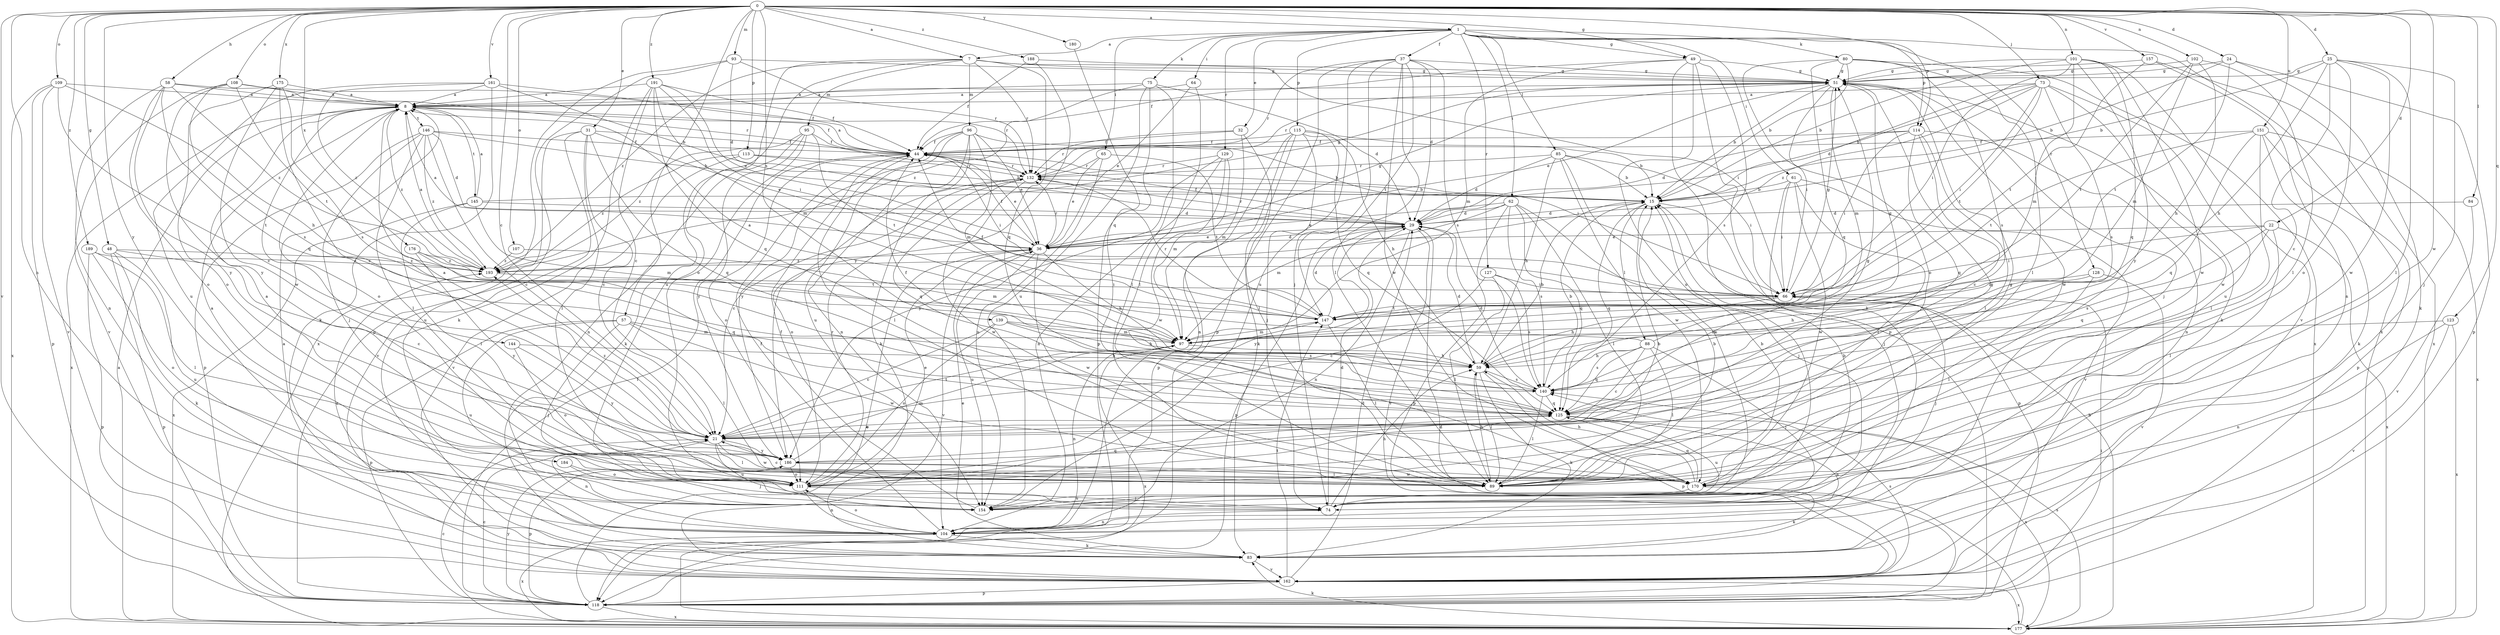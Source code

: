 strict digraph  {
0;
1;
7;
8;
15;
21;
22;
24;
25;
29;
31;
32;
36;
37;
44;
48;
49;
51;
57;
58;
59;
61;
62;
64;
65;
66;
73;
74;
75;
80;
83;
84;
85;
88;
89;
93;
95;
96;
97;
101;
102;
104;
107;
108;
109;
111;
113;
114;
115;
118;
123;
125;
127;
128;
129;
132;
139;
140;
144;
145;
146;
147;
151;
154;
157;
161;
162;
170;
175;
176;
177;
180;
184;
186;
188;
189;
191;
193;
0 -> 1  [label=a];
0 -> 7  [label=a];
0 -> 21  [label=c];
0 -> 22  [label=d];
0 -> 24  [label=d];
0 -> 25  [label=d];
0 -> 31  [label=e];
0 -> 48  [label=g];
0 -> 49  [label=g];
0 -> 57  [label=h];
0 -> 58  [label=h];
0 -> 73  [label=j];
0 -> 84  [label=l];
0 -> 93  [label=m];
0 -> 101  [label=n];
0 -> 102  [label=n];
0 -> 104  [label=n];
0 -> 107  [label=o];
0 -> 108  [label=o];
0 -> 109  [label=o];
0 -> 113  [label=p];
0 -> 114  [label=p];
0 -> 123  [label=q];
0 -> 139  [label=s];
0 -> 151  [label=u];
0 -> 157  [label=v];
0 -> 161  [label=v];
0 -> 162  [label=v];
0 -> 170  [label=w];
0 -> 175  [label=x];
0 -> 176  [label=x];
0 -> 180  [label=y];
0 -> 184  [label=y];
0 -> 188  [label=z];
0 -> 189  [label=z];
0 -> 191  [label=z];
1 -> 7  [label=a];
1 -> 32  [label=e];
1 -> 37  [label=f];
1 -> 49  [label=g];
1 -> 61  [label=i];
1 -> 62  [label=i];
1 -> 64  [label=i];
1 -> 65  [label=i];
1 -> 75  [label=k];
1 -> 80  [label=k];
1 -> 85  [label=l];
1 -> 114  [label=p];
1 -> 115  [label=p];
1 -> 127  [label=r];
1 -> 128  [label=r];
1 -> 129  [label=r];
1 -> 177  [label=x];
7 -> 51  [label=g];
7 -> 66  [label=i];
7 -> 95  [label=m];
7 -> 96  [label=m];
7 -> 111  [label=o];
7 -> 125  [label=q];
7 -> 132  [label=r];
7 -> 154  [label=u];
7 -> 193  [label=z];
8 -> 44  [label=f];
8 -> 111  [label=o];
8 -> 144  [label=t];
8 -> 145  [label=t];
8 -> 146  [label=t];
8 -> 177  [label=x];
8 -> 193  [label=z];
15 -> 29  [label=d];
15 -> 88  [label=l];
15 -> 118  [label=p];
15 -> 125  [label=q];
21 -> 8  [label=a];
21 -> 51  [label=g];
21 -> 89  [label=l];
21 -> 104  [label=n];
21 -> 147  [label=t];
21 -> 154  [label=u];
21 -> 170  [label=w];
21 -> 186  [label=y];
21 -> 193  [label=z];
22 -> 36  [label=e];
22 -> 66  [label=i];
22 -> 89  [label=l];
22 -> 125  [label=q];
22 -> 140  [label=s];
22 -> 177  [label=x];
24 -> 15  [label=b];
24 -> 51  [label=g];
24 -> 83  [label=k];
24 -> 118  [label=p];
24 -> 147  [label=t];
25 -> 15  [label=b];
25 -> 21  [label=c];
25 -> 51  [label=g];
25 -> 59  [label=h];
25 -> 74  [label=j];
25 -> 89  [label=l];
25 -> 111  [label=o];
25 -> 170  [label=w];
29 -> 36  [label=e];
29 -> 44  [label=f];
29 -> 104  [label=n];
29 -> 118  [label=p];
29 -> 132  [label=r];
29 -> 162  [label=v];
29 -> 186  [label=y];
31 -> 21  [label=c];
31 -> 36  [label=e];
31 -> 44  [label=f];
31 -> 89  [label=l];
31 -> 125  [label=q];
31 -> 154  [label=u];
31 -> 162  [label=v];
32 -> 44  [label=f];
32 -> 89  [label=l];
32 -> 97  [label=m];
32 -> 132  [label=r];
36 -> 8  [label=a];
36 -> 29  [label=d];
36 -> 44  [label=f];
36 -> 51  [label=g];
36 -> 59  [label=h];
36 -> 132  [label=r];
36 -> 154  [label=u];
36 -> 162  [label=v];
36 -> 170  [label=w];
36 -> 193  [label=z];
37 -> 29  [label=d];
37 -> 51  [label=g];
37 -> 74  [label=j];
37 -> 89  [label=l];
37 -> 118  [label=p];
37 -> 132  [label=r];
37 -> 140  [label=s];
37 -> 147  [label=t];
37 -> 154  [label=u];
37 -> 170  [label=w];
44 -> 8  [label=a];
44 -> 15  [label=b];
44 -> 36  [label=e];
44 -> 66  [label=i];
44 -> 89  [label=l];
44 -> 111  [label=o];
44 -> 132  [label=r];
48 -> 21  [label=c];
48 -> 83  [label=k];
48 -> 118  [label=p];
48 -> 154  [label=u];
48 -> 193  [label=z];
49 -> 44  [label=f];
49 -> 51  [label=g];
49 -> 83  [label=k];
49 -> 97  [label=m];
49 -> 118  [label=p];
49 -> 140  [label=s];
49 -> 154  [label=u];
51 -> 8  [label=a];
51 -> 15  [label=b];
51 -> 36  [label=e];
51 -> 66  [label=i];
51 -> 74  [label=j];
51 -> 83  [label=k];
51 -> 97  [label=m];
51 -> 132  [label=r];
51 -> 170  [label=w];
57 -> 74  [label=j];
57 -> 89  [label=l];
57 -> 97  [label=m];
57 -> 118  [label=p];
57 -> 154  [label=u];
57 -> 170  [label=w];
58 -> 8  [label=a];
58 -> 104  [label=n];
58 -> 111  [label=o];
58 -> 125  [label=q];
58 -> 132  [label=r];
58 -> 186  [label=y];
58 -> 193  [label=z];
59 -> 15  [label=b];
59 -> 29  [label=d];
59 -> 83  [label=k];
59 -> 89  [label=l];
59 -> 118  [label=p];
59 -> 140  [label=s];
61 -> 15  [label=b];
61 -> 66  [label=i];
61 -> 74  [label=j];
61 -> 89  [label=l];
61 -> 162  [label=v];
61 -> 170  [label=w];
62 -> 29  [label=d];
62 -> 36  [label=e];
62 -> 74  [label=j];
62 -> 89  [label=l];
62 -> 97  [label=m];
62 -> 118  [label=p];
62 -> 125  [label=q];
62 -> 140  [label=s];
64 -> 8  [label=a];
64 -> 36  [label=e];
64 -> 89  [label=l];
65 -> 36  [label=e];
65 -> 132  [label=r];
65 -> 147  [label=t];
65 -> 154  [label=u];
66 -> 51  [label=g];
66 -> 59  [label=h];
66 -> 74  [label=j];
66 -> 147  [label=t];
73 -> 8  [label=a];
73 -> 15  [label=b];
73 -> 29  [label=d];
73 -> 66  [label=i];
73 -> 140  [label=s];
73 -> 147  [label=t];
73 -> 154  [label=u];
73 -> 170  [label=w];
73 -> 193  [label=z];
74 -> 29  [label=d];
74 -> 59  [label=h];
74 -> 104  [label=n];
75 -> 8  [label=a];
75 -> 29  [label=d];
75 -> 89  [label=l];
75 -> 118  [label=p];
75 -> 154  [label=u];
75 -> 193  [label=z];
80 -> 15  [label=b];
80 -> 51  [label=g];
80 -> 89  [label=l];
80 -> 111  [label=o];
80 -> 125  [label=q];
80 -> 140  [label=s];
80 -> 177  [label=x];
83 -> 36  [label=e];
83 -> 162  [label=v];
84 -> 29  [label=d];
84 -> 162  [label=v];
85 -> 15  [label=b];
85 -> 29  [label=d];
85 -> 59  [label=h];
85 -> 66  [label=i];
85 -> 132  [label=r];
85 -> 154  [label=u];
85 -> 170  [label=w];
88 -> 8  [label=a];
88 -> 21  [label=c];
88 -> 51  [label=g];
88 -> 59  [label=h];
88 -> 74  [label=j];
88 -> 89  [label=l];
88 -> 125  [label=q];
88 -> 140  [label=s];
89 -> 15  [label=b];
89 -> 59  [label=h];
93 -> 29  [label=d];
93 -> 51  [label=g];
93 -> 118  [label=p];
93 -> 132  [label=r];
93 -> 177  [label=x];
95 -> 44  [label=f];
95 -> 83  [label=k];
95 -> 104  [label=n];
95 -> 147  [label=t];
95 -> 186  [label=y];
95 -> 193  [label=z];
96 -> 36  [label=e];
96 -> 44  [label=f];
96 -> 66  [label=i];
96 -> 83  [label=k];
96 -> 97  [label=m];
96 -> 104  [label=n];
96 -> 154  [label=u];
96 -> 186  [label=y];
97 -> 59  [label=h];
97 -> 104  [label=n];
97 -> 177  [label=x];
101 -> 15  [label=b];
101 -> 51  [label=g];
101 -> 66  [label=i];
101 -> 97  [label=m];
101 -> 125  [label=q];
101 -> 162  [label=v];
101 -> 170  [label=w];
101 -> 186  [label=y];
102 -> 51  [label=g];
102 -> 59  [label=h];
102 -> 89  [label=l];
102 -> 97  [label=m];
102 -> 147  [label=t];
104 -> 44  [label=f];
104 -> 83  [label=k];
104 -> 111  [label=o];
104 -> 177  [label=x];
104 -> 193  [label=z];
107 -> 97  [label=m];
107 -> 193  [label=z];
108 -> 8  [label=a];
108 -> 132  [label=r];
108 -> 140  [label=s];
108 -> 147  [label=t];
108 -> 162  [label=v];
108 -> 186  [label=y];
109 -> 8  [label=a];
109 -> 21  [label=c];
109 -> 59  [label=h];
109 -> 118  [label=p];
109 -> 162  [label=v];
109 -> 177  [label=x];
111 -> 8  [label=a];
111 -> 15  [label=b];
111 -> 36  [label=e];
111 -> 51  [label=g];
111 -> 74  [label=j];
111 -> 104  [label=n];
111 -> 125  [label=q];
111 -> 132  [label=r];
113 -> 15  [label=b];
113 -> 132  [label=r];
113 -> 162  [label=v];
113 -> 193  [label=z];
114 -> 21  [label=c];
114 -> 29  [label=d];
114 -> 44  [label=f];
114 -> 66  [label=i];
114 -> 89  [label=l];
114 -> 104  [label=n];
114 -> 125  [label=q];
115 -> 15  [label=b];
115 -> 44  [label=f];
115 -> 59  [label=h];
115 -> 74  [label=j];
115 -> 83  [label=k];
115 -> 104  [label=n];
115 -> 118  [label=p];
115 -> 125  [label=q];
118 -> 21  [label=c];
118 -> 36  [label=e];
118 -> 44  [label=f];
118 -> 66  [label=i];
118 -> 177  [label=x];
118 -> 186  [label=y];
123 -> 97  [label=m];
123 -> 104  [label=n];
123 -> 162  [label=v];
123 -> 177  [label=x];
125 -> 21  [label=c];
125 -> 104  [label=n];
125 -> 154  [label=u];
125 -> 177  [label=x];
127 -> 21  [label=c];
127 -> 66  [label=i];
127 -> 89  [label=l];
127 -> 140  [label=s];
128 -> 59  [label=h];
128 -> 66  [label=i];
128 -> 89  [label=l];
128 -> 162  [label=v];
129 -> 97  [label=m];
129 -> 104  [label=n];
129 -> 132  [label=r];
129 -> 170  [label=w];
129 -> 186  [label=y];
132 -> 15  [label=b];
132 -> 21  [label=c];
132 -> 111  [label=o];
132 -> 125  [label=q];
132 -> 170  [label=w];
139 -> 21  [label=c];
139 -> 59  [label=h];
139 -> 97  [label=m];
139 -> 111  [label=o];
139 -> 140  [label=s];
140 -> 15  [label=b];
140 -> 29  [label=d];
140 -> 44  [label=f];
140 -> 89  [label=l];
140 -> 125  [label=q];
144 -> 59  [label=h];
144 -> 111  [label=o];
144 -> 186  [label=y];
145 -> 8  [label=a];
145 -> 29  [label=d];
145 -> 51  [label=g];
145 -> 89  [label=l];
145 -> 97  [label=m];
145 -> 177  [label=x];
146 -> 15  [label=b];
146 -> 21  [label=c];
146 -> 29  [label=d];
146 -> 44  [label=f];
146 -> 74  [label=j];
146 -> 89  [label=l];
146 -> 118  [label=p];
146 -> 193  [label=z];
147 -> 29  [label=d];
147 -> 44  [label=f];
147 -> 89  [label=l];
147 -> 97  [label=m];
147 -> 132  [label=r];
151 -> 44  [label=f];
151 -> 83  [label=k];
151 -> 89  [label=l];
151 -> 118  [label=p];
151 -> 125  [label=q];
151 -> 147  [label=t];
151 -> 177  [label=x];
154 -> 8  [label=a];
154 -> 15  [label=b];
154 -> 44  [label=f];
157 -> 51  [label=g];
157 -> 104  [label=n];
157 -> 147  [label=t];
157 -> 177  [label=x];
161 -> 8  [label=a];
161 -> 15  [label=b];
161 -> 44  [label=f];
161 -> 83  [label=k];
161 -> 154  [label=u];
161 -> 193  [label=z];
162 -> 8  [label=a];
162 -> 29  [label=d];
162 -> 118  [label=p];
162 -> 140  [label=s];
162 -> 147  [label=t];
162 -> 177  [label=x];
170 -> 15  [label=b];
170 -> 21  [label=c];
170 -> 51  [label=g];
170 -> 59  [label=h];
170 -> 83  [label=k];
170 -> 125  [label=q];
170 -> 154  [label=u];
175 -> 8  [label=a];
175 -> 21  [label=c];
175 -> 111  [label=o];
175 -> 140  [label=s];
175 -> 170  [label=w];
176 -> 125  [label=q];
176 -> 147  [label=t];
176 -> 186  [label=y];
176 -> 193  [label=z];
177 -> 8  [label=a];
177 -> 15  [label=b];
177 -> 21  [label=c];
177 -> 29  [label=d];
177 -> 83  [label=k];
177 -> 140  [label=s];
180 -> 125  [label=q];
184 -> 74  [label=j];
184 -> 111  [label=o];
186 -> 89  [label=l];
186 -> 97  [label=m];
186 -> 111  [label=o];
186 -> 118  [label=p];
186 -> 170  [label=w];
188 -> 44  [label=f];
188 -> 51  [label=g];
188 -> 186  [label=y];
189 -> 89  [label=l];
189 -> 111  [label=o];
189 -> 118  [label=p];
189 -> 193  [label=z];
191 -> 8  [label=a];
191 -> 21  [label=c];
191 -> 36  [label=e];
191 -> 44  [label=f];
191 -> 66  [label=i];
191 -> 83  [label=k];
191 -> 97  [label=m];
191 -> 125  [label=q];
193 -> 8  [label=a];
193 -> 66  [label=i];
}
